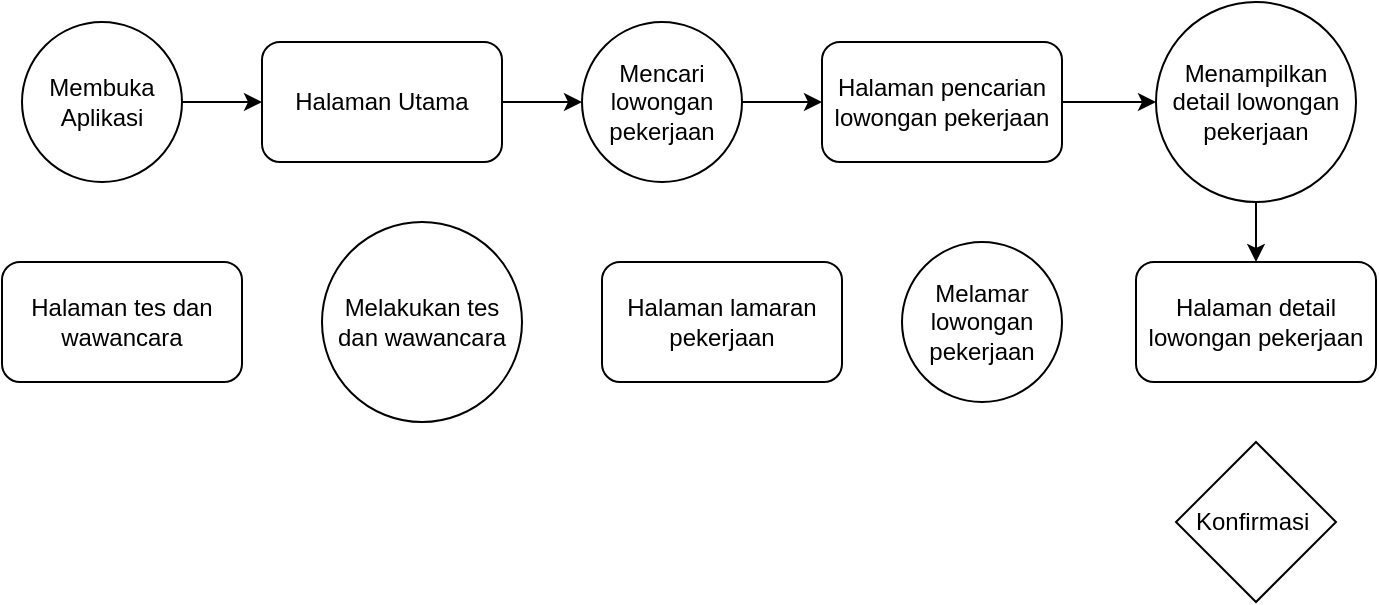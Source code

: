 <mxfile version="21.8.2" type="github">
  <diagram id="C5RBs43oDa-KdzZeNtuy" name="Page-1">
    <mxGraphModel dx="335" dy="745" grid="1" gridSize="10" guides="1" tooltips="1" connect="1" arrows="1" fold="1" page="1" pageScale="1" pageWidth="827" pageHeight="1169" math="0" shadow="0">
      <root>
        <mxCell id="WIyWlLk6GJQsqaUBKTNV-0" />
        <mxCell id="WIyWlLk6GJQsqaUBKTNV-1" parent="WIyWlLk6GJQsqaUBKTNV-0" />
        <mxCell id="KEqb4RWPD_NxYEXrF4Ul-3" value="" style="edgeStyle=orthogonalEdgeStyle;rounded=0;orthogonalLoop=1;jettySize=auto;html=1;" edge="1" parent="WIyWlLk6GJQsqaUBKTNV-1" source="KEqb4RWPD_NxYEXrF4Ul-0" target="KEqb4RWPD_NxYEXrF4Ul-1">
          <mxGeometry relative="1" as="geometry" />
        </mxCell>
        <mxCell id="KEqb4RWPD_NxYEXrF4Ul-0" value="Membuka Aplikasi" style="ellipse;whiteSpace=wrap;html=1;aspect=fixed;" vertex="1" parent="WIyWlLk6GJQsqaUBKTNV-1">
          <mxGeometry x="80" y="320" width="80" height="80" as="geometry" />
        </mxCell>
        <mxCell id="KEqb4RWPD_NxYEXrF4Ul-6" value="" style="edgeStyle=orthogonalEdgeStyle;rounded=0;orthogonalLoop=1;jettySize=auto;html=1;" edge="1" parent="WIyWlLk6GJQsqaUBKTNV-1" source="KEqb4RWPD_NxYEXrF4Ul-1" target="KEqb4RWPD_NxYEXrF4Ul-5">
          <mxGeometry relative="1" as="geometry" />
        </mxCell>
        <mxCell id="KEqb4RWPD_NxYEXrF4Ul-1" value="Halaman Utama" style="rounded=1;whiteSpace=wrap;html=1;" vertex="1" parent="WIyWlLk6GJQsqaUBKTNV-1">
          <mxGeometry x="200" y="330" width="120" height="60" as="geometry" />
        </mxCell>
        <mxCell id="KEqb4RWPD_NxYEXrF4Ul-8" value="" style="edgeStyle=orthogonalEdgeStyle;rounded=0;orthogonalLoop=1;jettySize=auto;html=1;" edge="1" parent="WIyWlLk6GJQsqaUBKTNV-1" source="KEqb4RWPD_NxYEXrF4Ul-5" target="KEqb4RWPD_NxYEXrF4Ul-7">
          <mxGeometry relative="1" as="geometry" />
        </mxCell>
        <mxCell id="KEqb4RWPD_NxYEXrF4Ul-5" value="Mencari lowongan pekerjaan" style="ellipse;whiteSpace=wrap;html=1;aspect=fixed;" vertex="1" parent="WIyWlLk6GJQsqaUBKTNV-1">
          <mxGeometry x="360" y="320" width="80" height="80" as="geometry" />
        </mxCell>
        <mxCell id="KEqb4RWPD_NxYEXrF4Ul-11" value="" style="edgeStyle=orthogonalEdgeStyle;rounded=0;orthogonalLoop=1;jettySize=auto;html=1;" edge="1" parent="WIyWlLk6GJQsqaUBKTNV-1" source="KEqb4RWPD_NxYEXrF4Ul-7" target="KEqb4RWPD_NxYEXrF4Ul-9">
          <mxGeometry relative="1" as="geometry" />
        </mxCell>
        <mxCell id="KEqb4RWPD_NxYEXrF4Ul-7" value="Halaman pencarian lowongan pekerjaan" style="rounded=1;whiteSpace=wrap;html=1;" vertex="1" parent="WIyWlLk6GJQsqaUBKTNV-1">
          <mxGeometry x="480" y="330" width="120" height="60" as="geometry" />
        </mxCell>
        <mxCell id="KEqb4RWPD_NxYEXrF4Ul-13" value="" style="edgeStyle=orthogonalEdgeStyle;rounded=0;orthogonalLoop=1;jettySize=auto;html=1;" edge="1" parent="WIyWlLk6GJQsqaUBKTNV-1" source="KEqb4RWPD_NxYEXrF4Ul-9" target="KEqb4RWPD_NxYEXrF4Ul-12">
          <mxGeometry relative="1" as="geometry" />
        </mxCell>
        <mxCell id="KEqb4RWPD_NxYEXrF4Ul-9" value="Menampilkan detail lowongan pekerjaan" style="ellipse;whiteSpace=wrap;html=1;aspect=fixed;" vertex="1" parent="WIyWlLk6GJQsqaUBKTNV-1">
          <mxGeometry x="647" y="310" width="100" height="100" as="geometry" />
        </mxCell>
        <mxCell id="KEqb4RWPD_NxYEXrF4Ul-12" value="Halaman detail lowongan pekerjaan" style="rounded=1;whiteSpace=wrap;html=1;" vertex="1" parent="WIyWlLk6GJQsqaUBKTNV-1">
          <mxGeometry x="637" y="440" width="120" height="60" as="geometry" />
        </mxCell>
        <mxCell id="KEqb4RWPD_NxYEXrF4Ul-14" value="Melamar lowongan pekerjaan" style="ellipse;whiteSpace=wrap;html=1;aspect=fixed;" vertex="1" parent="WIyWlLk6GJQsqaUBKTNV-1">
          <mxGeometry x="520" y="430" width="80" height="80" as="geometry" />
        </mxCell>
        <mxCell id="KEqb4RWPD_NxYEXrF4Ul-15" value="Melakukan tes dan wawancara" style="ellipse;whiteSpace=wrap;html=1;aspect=fixed;" vertex="1" parent="WIyWlLk6GJQsqaUBKTNV-1">
          <mxGeometry x="230" y="420" width="100" height="100" as="geometry" />
        </mxCell>
        <mxCell id="KEqb4RWPD_NxYEXrF4Ul-16" value="Halaman lamaran pekerjaan" style="rounded=1;whiteSpace=wrap;html=1;" vertex="1" parent="WIyWlLk6GJQsqaUBKTNV-1">
          <mxGeometry x="370" y="440" width="120" height="60" as="geometry" />
        </mxCell>
        <mxCell id="KEqb4RWPD_NxYEXrF4Ul-17" value="Halaman tes dan wawancara" style="rounded=1;whiteSpace=wrap;html=1;" vertex="1" parent="WIyWlLk6GJQsqaUBKTNV-1">
          <mxGeometry x="70" y="440" width="120" height="60" as="geometry" />
        </mxCell>
        <mxCell id="KEqb4RWPD_NxYEXrF4Ul-18" value="Konfirmasi&amp;nbsp;" style="rhombus;whiteSpace=wrap;html=1;" vertex="1" parent="WIyWlLk6GJQsqaUBKTNV-1">
          <mxGeometry x="657" y="530" width="80" height="80" as="geometry" />
        </mxCell>
      </root>
    </mxGraphModel>
  </diagram>
</mxfile>
